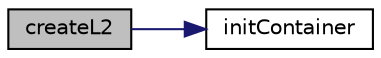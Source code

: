 digraph "createL2"
{
  edge [fontname="Helvetica",fontsize="10",labelfontname="Helvetica",labelfontsize="10"];
  node [fontname="Helvetica",fontsize="10",shape=record];
  rankdir="LR";
  Node18 [label="createL2",height=0.2,width=0.4,color="black", fillcolor="grey75", style="filled", fontcolor="black"];
  Node18 -> Node19 [color="midnightblue",fontsize="10",style="solid",fontname="Helvetica"];
  Node19 [label="initContainer",height=0.2,width=0.4,color="black", fillcolor="white", style="filled",URL="$container_8c.html#af20cf8b598b78389dff22b3d176a3727"];
}
